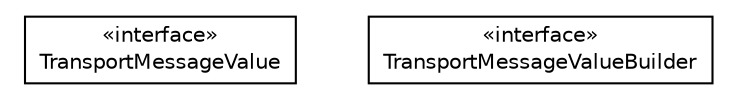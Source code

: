 #!/usr/local/bin/dot
#
# Class diagram 
# Generated by UMLGraph version R5_6 (http://www.umlgraph.org/)
#

digraph G {
	edge [fontname="Helvetica",fontsize=10,labelfontname="Helvetica",labelfontsize=10];
	node [fontname="Helvetica",fontsize=10,shape=plaintext];
	nodesep=0.25;
	ranksep=0.5;
	// de.hsbremen.tc.tnc.message.t.value.TransportMessageValue
	c6055 [label=<<table title="de.hsbremen.tc.tnc.message.t.value.TransportMessageValue" border="0" cellborder="1" cellspacing="0" cellpadding="2" port="p" href="./TransportMessageValue.html">
		<tr><td><table border="0" cellspacing="0" cellpadding="1">
<tr><td align="center" balign="center"> &#171;interface&#187; </td></tr>
<tr><td align="center" balign="center"> TransportMessageValue </td></tr>
		</table></td></tr>
		</table>>, URL="./TransportMessageValue.html", fontname="Helvetica", fontcolor="black", fontsize=10.0];
	// de.hsbremen.tc.tnc.message.t.value.TransportMessageValueBuilder
	c6056 [label=<<table title="de.hsbremen.tc.tnc.message.t.value.TransportMessageValueBuilder" border="0" cellborder="1" cellspacing="0" cellpadding="2" port="p" href="./TransportMessageValueBuilder.html">
		<tr><td><table border="0" cellspacing="0" cellpadding="1">
<tr><td align="center" balign="center"> &#171;interface&#187; </td></tr>
<tr><td align="center" balign="center"> TransportMessageValueBuilder </td></tr>
		</table></td></tr>
		</table>>, URL="./TransportMessageValueBuilder.html", fontname="Helvetica", fontcolor="black", fontsize=10.0];
}

